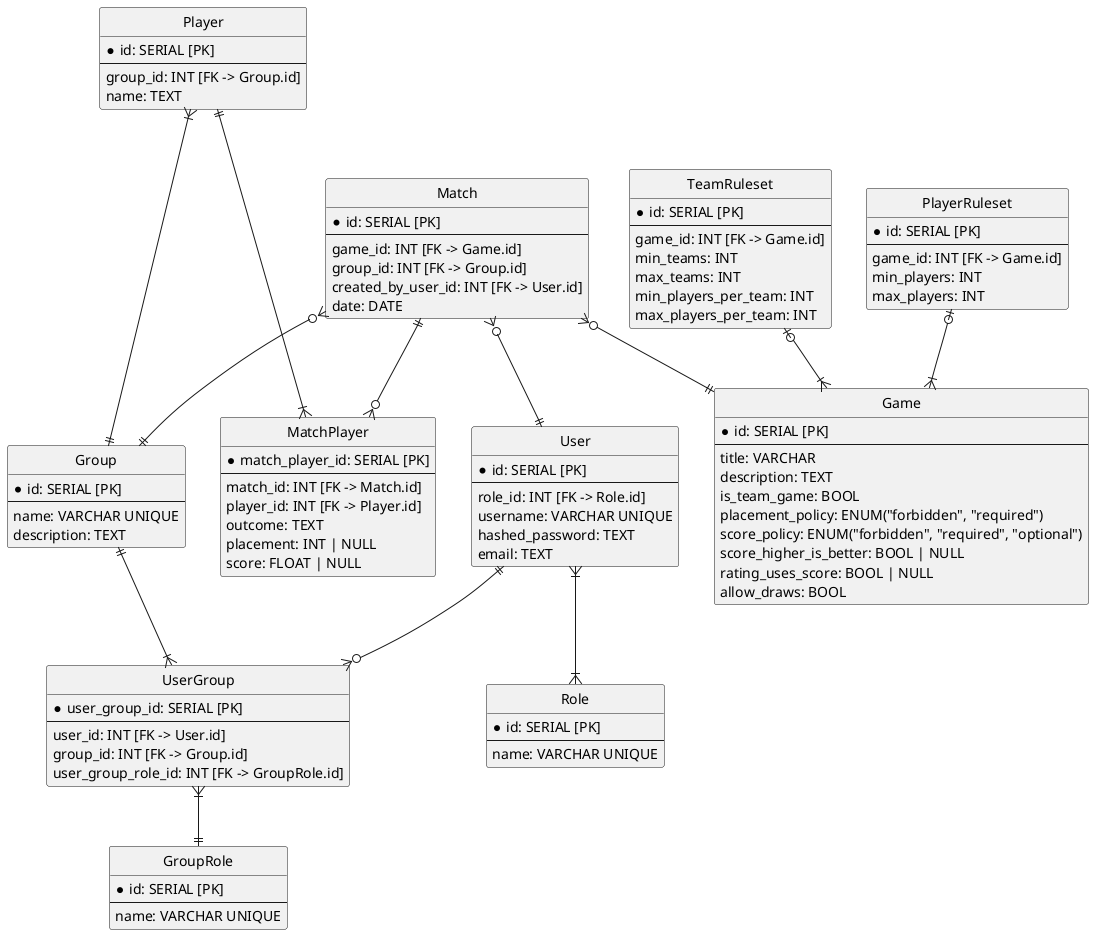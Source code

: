 @startuml
hide circle

entity Game {
  * id: SERIAL [PK]
  --
  title: VARCHAR
  description: TEXT
  is_team_game: BOOL
  placement_policy: ENUM("forbidden", "required")
  score_policy: ENUM("forbidden", "required", "optional")
  score_higher_is_better: BOOL | NULL
  rating_uses_score: BOOL | NULL
  allow_draws: BOOL
}

entity PlayerRuleset {
  * id: SERIAL [PK]
  --
  game_id: INT [FK -> Game.id]
  min_players: INT
  max_players: INT
}

entity TeamRuleset {
  * id: SERIAL [PK]
  --
  game_id: INT [FK -> Game.id]
  min_teams: INT
  max_teams: INT
  min_players_per_team: INT
  max_players_per_team: INT
}

entity Match {
  * id: SERIAL [PK]
  --
  game_id: INT [FK -> Game.id]
  group_id: INT [FK -> Group.id]
  created_by_user_id: INT [FK -> User.id]
  date: DATE
}

entity Group {
  * id: SERIAL [PK]
  --
  name: VARCHAR UNIQUE
  description: TEXT
}

entity User {
  * id: SERIAL [PK]
  --
  role_id: INT [FK -> Role.id]
  username: VARCHAR UNIQUE
  hashed_password: TEXT
  email: TEXT
}

entity UserGroup{
    * user_group_id: SERIAL [PK]
    --
    user_id: INT [FK -> User.id]
    group_id: INT [FK -> Group.id]
    user_group_role_id: INT [FK -> GroupRole.id]
}

entity MatchPlayer{
    * match_player_id: SERIAL [PK]
    --
    match_id: INT [FK -> Match.id]
    player_id: INT [FK -> Player.id]
    outcome: TEXT
    placement: INT | NULL
    score: FLOAT | NULL
}

entity Player {
  * id: SERIAL [PK]
  --
  group_id: INT [FK -> Group.id]
  name: TEXT
}

entity Role {
  * id: SERIAL [PK]
  --
  name: VARCHAR UNIQUE
}

entity GroupRole {
  * id: SERIAL [PK]
  --
  name: VARCHAR UNIQUE
}


Match }o--|| Game
Match }o--|| Group
Match }o--|| User
Match ||-o{ MatchPlayer
Player }|---|| Group
Player ||---|{ MatchPlayer
User }|--|{ Role
User ||--o{ UserGroup
Group ||--|{ UserGroup
UserGroup }|--|| GroupRole
PlayerRuleset |o--|{ Game
TeamRuleset |o--|{ Game


@enduml